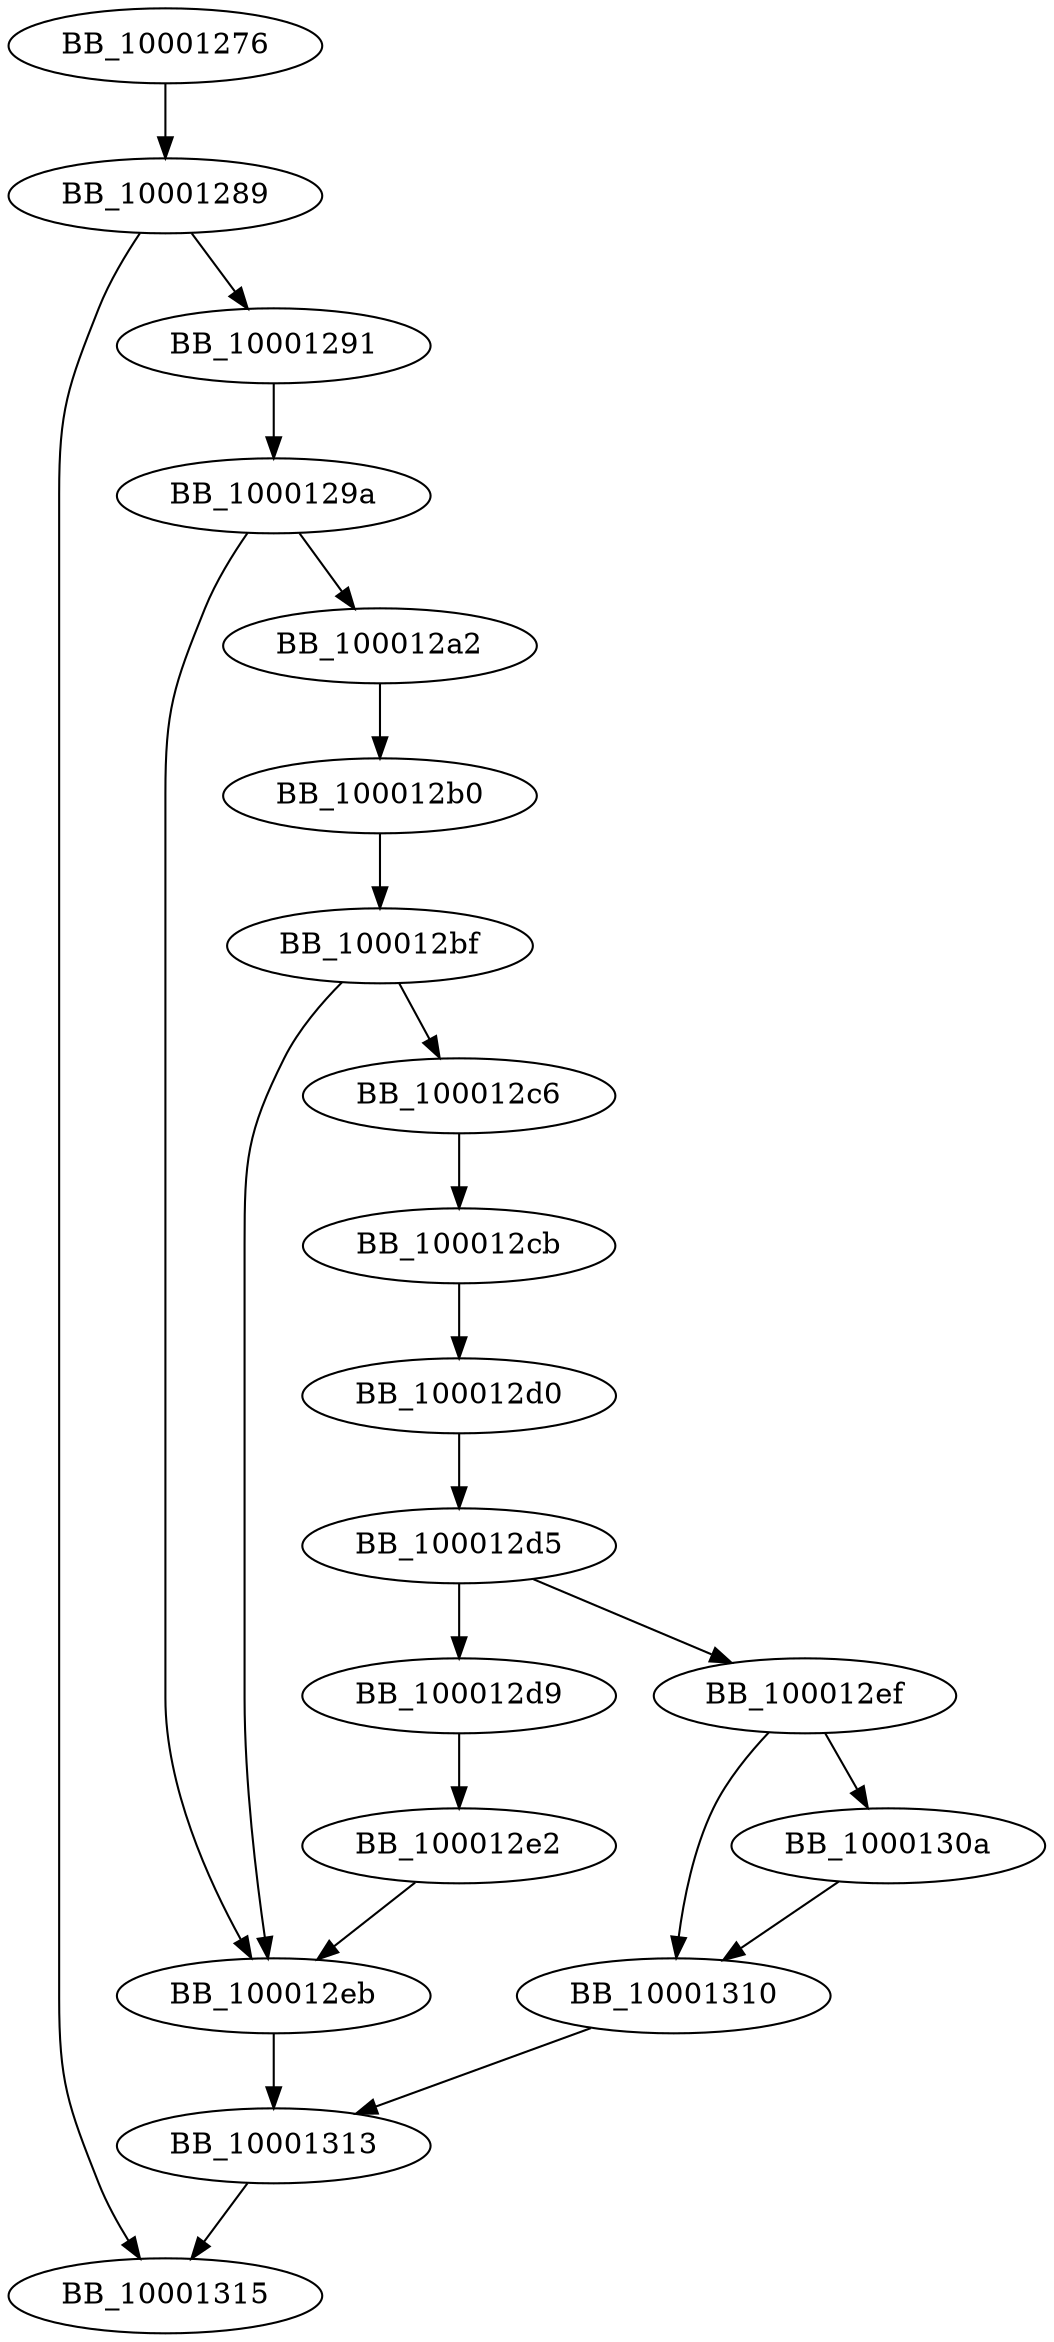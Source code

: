 DiGraph sub_10001276{
BB_10001276->BB_10001289
BB_10001289->BB_10001291
BB_10001289->BB_10001315
BB_10001291->BB_1000129a
BB_1000129a->BB_100012a2
BB_1000129a->BB_100012eb
BB_100012a2->BB_100012b0
BB_100012b0->BB_100012bf
BB_100012bf->BB_100012c6
BB_100012bf->BB_100012eb
BB_100012c6->BB_100012cb
BB_100012cb->BB_100012d0
BB_100012d0->BB_100012d5
BB_100012d5->BB_100012d9
BB_100012d5->BB_100012ef
BB_100012d9->BB_100012e2
BB_100012e2->BB_100012eb
BB_100012eb->BB_10001313
BB_100012ef->BB_1000130a
BB_100012ef->BB_10001310
BB_1000130a->BB_10001310
BB_10001310->BB_10001313
BB_10001313->BB_10001315
}

